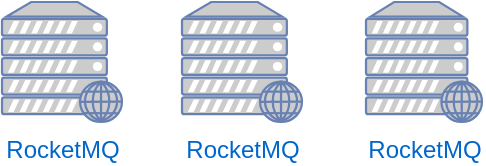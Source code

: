 <mxfile version="10.7.9" type="github"><diagram id="fp1_iBGA2-fZ-iOumSFc" name="Page-1"><mxGraphModel dx="1360" dy="691" grid="1" gridSize="10" guides="1" tooltips="1" connect="1" arrows="1" fold="1" page="1" pageScale="1" pageWidth="827" pageHeight="1169" math="0" shadow="0"><root><mxCell id="0"/><mxCell id="1" parent="0"/><mxCell id="8tRWTCW-AiNjMvpCFfD3-1" value="RocketMQ" style="fontColor=#0066CC;verticalAlign=top;verticalLabelPosition=bottom;labelPosition=center;align=center;html=1;outlineConnect=0;fillColor=#CCCCCC;strokeColor=#6881B3;gradientColor=none;gradientDirection=north;strokeWidth=2;shape=mxgraph.networks.web_server;" vertex="1" parent="1"><mxGeometry x="310" y="170" width="60" height="60" as="geometry"/></mxCell><mxCell id="8tRWTCW-AiNjMvpCFfD3-2" value="RocketMQ" style="fontColor=#0066CC;verticalAlign=top;verticalLabelPosition=bottom;labelPosition=center;align=center;html=1;outlineConnect=0;fillColor=#CCCCCC;strokeColor=#6881B3;gradientColor=none;gradientDirection=north;strokeWidth=2;shape=mxgraph.networks.web_server;" vertex="1" parent="1"><mxGeometry x="400" y="170" width="60" height="60" as="geometry"/></mxCell><mxCell id="8tRWTCW-AiNjMvpCFfD3-3" value="RocketMQ" style="fontColor=#0066CC;verticalAlign=top;verticalLabelPosition=bottom;labelPosition=center;align=center;html=1;outlineConnect=0;fillColor=#CCCCCC;strokeColor=#6881B3;gradientColor=none;gradientDirection=north;strokeWidth=2;shape=mxgraph.networks.web_server;" vertex="1" parent="1"><mxGeometry x="492" y="170" width="58" height="60" as="geometry"/></mxCell></root></mxGraphModel></diagram></mxfile>